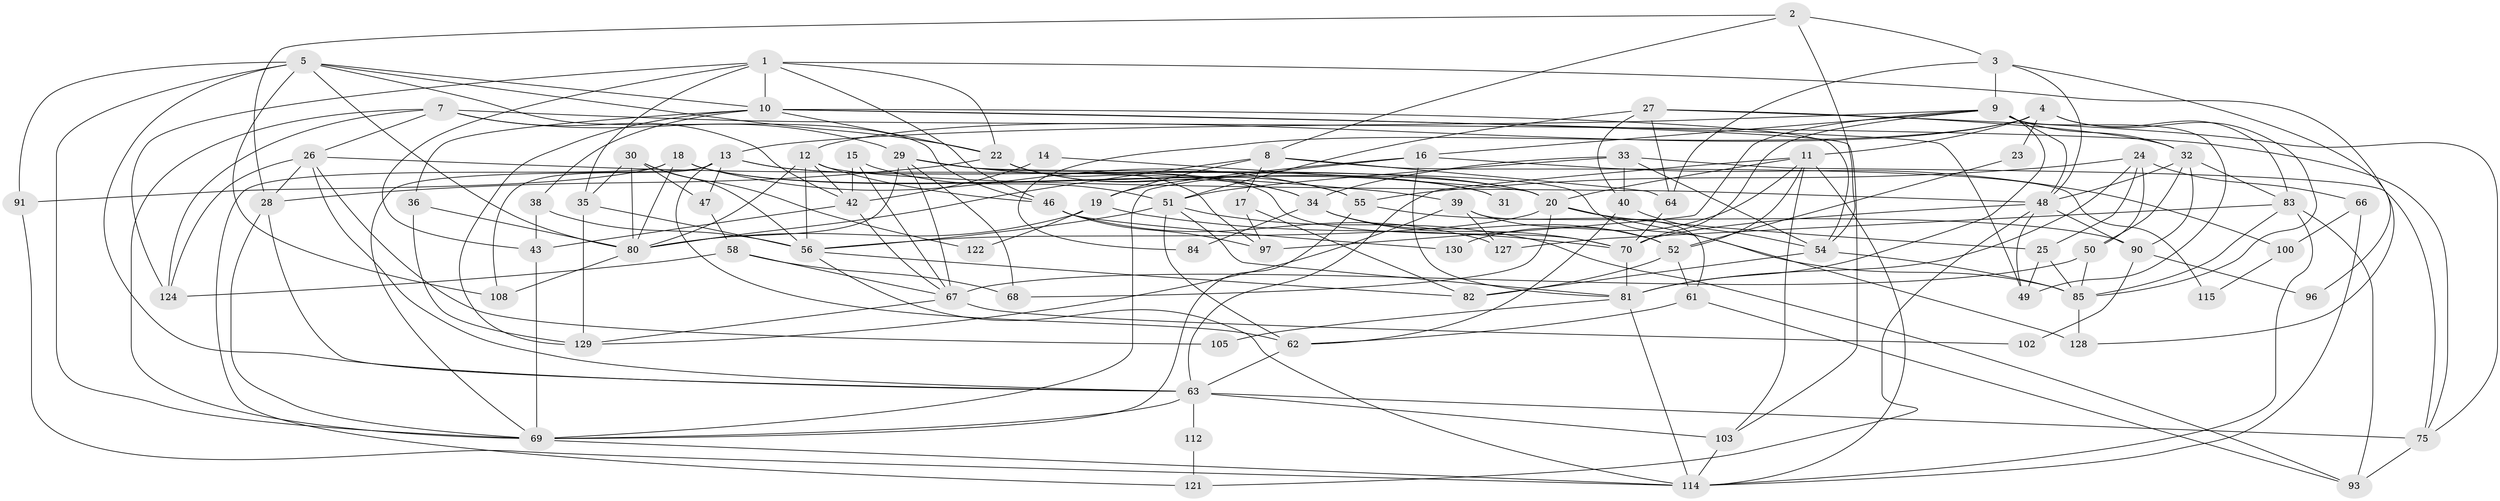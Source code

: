 // original degree distribution, {5: 0.2, 4: 0.2846153846153846, 6: 0.13076923076923078, 3: 0.23076923076923078, 2: 0.13846153846153847, 7: 0.015384615384615385}
// Generated by graph-tools (version 1.1) at 2025/41/03/06/25 10:41:56]
// undirected, 86 vertices, 212 edges
graph export_dot {
graph [start="1"]
  node [color=gray90,style=filled];
  1 [super="+6"];
  2;
  3 [super="+119"];
  4 [super="+95"];
  5 [super="+57"];
  7 [super="+87"];
  8;
  9 [super="+125"];
  10 [super="+45"];
  11 [super="+21"];
  12 [super="+116"];
  13 [super="+89"];
  14;
  15;
  16 [super="+71"];
  17;
  18 [super="+117"];
  19 [super="+88"];
  20 [super="+98"];
  22 [super="+79"];
  23;
  24 [super="+78"];
  25;
  26 [super="+72"];
  27;
  28;
  29 [super="+37"];
  30 [super="+99"];
  31 [super="+41"];
  32 [super="+73"];
  33;
  34 [super="+107"];
  35 [super="+110"];
  36 [super="+92"];
  38;
  39 [super="+44"];
  40 [super="+53"];
  42 [super="+109"];
  43;
  46 [super="+77"];
  47;
  48 [super="+94"];
  49;
  50;
  51 [super="+59"];
  52;
  54 [super="+60"];
  55 [super="+101"];
  56 [super="+86"];
  58;
  61 [super="+104"];
  62 [super="+120"];
  63 [super="+65"];
  64;
  66;
  67 [super="+126"];
  68;
  69 [super="+74"];
  70 [super="+76"];
  75;
  80 [super="+111"];
  81 [super="+106"];
  82 [super="+123"];
  83;
  84;
  85 [super="+113"];
  90;
  91;
  93;
  96;
  97;
  100;
  102;
  103;
  105;
  108;
  112;
  114 [super="+118"];
  115;
  121;
  122;
  124;
  127;
  128;
  129;
  130;
  1 -- 128;
  1 -- 35;
  1 -- 10;
  1 -- 43;
  1 -- 124;
  1 -- 22;
  1 -- 46;
  2 -- 8;
  2 -- 3;
  2 -- 28;
  2 -- 54;
  3 -- 64;
  3 -- 96;
  3 -- 9;
  3 -- 48;
  4 -- 85;
  4 -- 23;
  4 -- 83;
  4 -- 84;
  4 -- 12;
  4 -- 11;
  5 -- 63;
  5 -- 46;
  5 -- 108;
  5 -- 80;
  5 -- 69;
  5 -- 10;
  5 -- 91;
  5 -- 22;
  7 -- 124;
  7 -- 29;
  7 -- 26;
  7 -- 75;
  7 -- 69;
  7 -- 42;
  8 -- 64;
  8 -- 17;
  8 -- 19;
  8 -- 115;
  8 -- 80;
  9 -- 13;
  9 -- 16;
  9 -- 49;
  9 -- 97;
  9 -- 81;
  9 -- 70;
  9 -- 48;
  9 -- 32;
  10 -- 36;
  10 -- 54;
  10 -- 129;
  10 -- 49;
  10 -- 38;
  10 -- 103;
  10 -- 22;
  11 -- 52;
  11 -- 20;
  11 -- 63;
  11 -- 114;
  11 -- 130;
  11 -- 103;
  12 -- 56;
  12 -- 48;
  12 -- 80;
  12 -- 46;
  12 -- 42;
  13 -- 47;
  13 -- 108;
  13 -- 31;
  13 -- 69;
  13 -- 62;
  13 -- 20;
  14 -- 42;
  14 -- 20;
  15 -- 42;
  15 -- 67;
  15 -- 51;
  16 -- 69;
  16 -- 19;
  16 -- 81;
  16 -- 100;
  17 -- 97;
  17 -- 82;
  18 -- 80;
  18 -- 55;
  18 -- 121;
  18 -- 91;
  18 -- 31;
  18 -- 20;
  19 -- 122;
  19 -- 80;
  19 -- 70;
  20 -- 56;
  20 -- 85;
  20 -- 68;
  20 -- 25;
  22 -- 34;
  22 -- 97;
  22 -- 55;
  22 -- 28;
  23 -- 52;
  24 -- 55;
  24 -- 25;
  24 -- 66;
  24 -- 81;
  24 -- 50;
  25 -- 49;
  25 -- 85;
  26 -- 28;
  26 -- 39;
  26 -- 105;
  26 -- 124;
  26 -- 63;
  27 -- 40;
  27 -- 64;
  27 -- 75;
  27 -- 51;
  27 -- 32;
  28 -- 63;
  28 -- 69;
  29 -- 68;
  29 -- 128;
  29 -- 80;
  29 -- 34;
  29 -- 67;
  29 -- 70;
  30 -- 80;
  30 -- 35;
  30 -- 56;
  30 -- 122;
  30 -- 47;
  32 -- 50;
  32 -- 48;
  32 -- 83;
  32 -- 90;
  33 -- 75;
  33 -- 34;
  33 -- 51;
  33 -- 54;
  33 -- 40;
  34 -- 52;
  34 -- 84;
  34 -- 70;
  35 -- 129;
  35 -- 56;
  36 -- 129;
  36 -- 80;
  38 -- 43;
  38 -- 56;
  39 -- 127;
  39 -- 52;
  39 -- 129;
  39 -- 61;
  40 -- 54;
  40 -- 62;
  42 -- 43;
  42 -- 67;
  43 -- 69;
  46 -- 127;
  46 -- 130;
  46 -- 97;
  47 -- 58;
  48 -- 49;
  48 -- 70;
  48 -- 121;
  48 -- 90;
  50 -- 85;
  50 -- 67;
  51 -- 93;
  51 -- 56;
  51 -- 62;
  51 -- 81;
  52 -- 61;
  52 -- 82;
  54 -- 82;
  54 -- 85;
  55 -- 90;
  55 -- 69;
  56 -- 82;
  56 -- 114;
  58 -- 124;
  58 -- 67;
  58 -- 68;
  61 -- 93;
  61 -- 62;
  62 -- 63;
  63 -- 69;
  63 -- 112;
  63 -- 75;
  63 -- 103;
  64 -- 70;
  66 -- 100;
  66 -- 114;
  67 -- 129;
  67 -- 102;
  69 -- 114;
  70 -- 81;
  75 -- 93;
  80 -- 108;
  81 -- 114;
  81 -- 105;
  83 -- 85;
  83 -- 93;
  83 -- 127;
  83 -- 114;
  85 -- 128;
  90 -- 96;
  90 -- 102;
  91 -- 114;
  100 -- 115;
  103 -- 114;
  112 -- 121;
}
